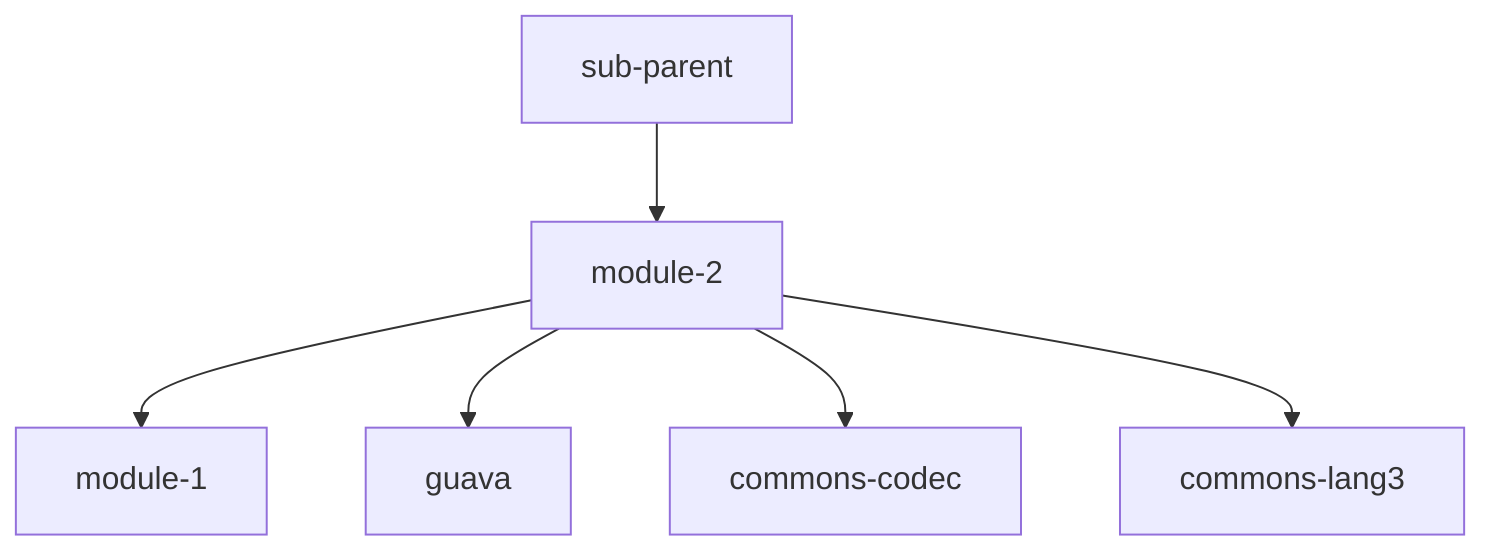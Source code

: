 flowchart TD
  %% Node Definitions:
  com.github.ferstl:module-2:jar["module-2"]
  com.github.ferstl:module-1:jar["module-1"]
  com.google.guava:guava:jar["guava"]
  commons-codec:commons-codec:jar["commons-codec"]
  org.apache.commons:commons-lang3:jar["commons-lang3"]
  com.github.ferstl:sub-parent:pom["sub-parent"]

  %% Edge Definitions:
  com.github.ferstl:module-2:jar --> com.github.ferstl:module-1:jar
  com.github.ferstl:module-2:jar --> com.google.guava:guava:jar
  com.github.ferstl:module-2:jar --> commons-codec:commons-codec:jar
  com.github.ferstl:module-2:jar --> org.apache.commons:commons-lang3:jar
  com.github.ferstl:sub-parent:pom --> com.github.ferstl:module-2:jar